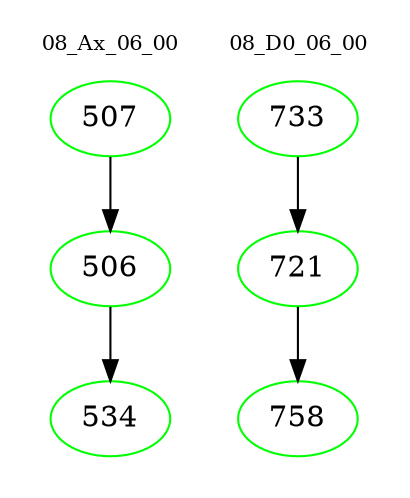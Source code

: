 digraph{
subgraph cluster_0 {
color = white
label = "08_Ax_06_00";
fontsize=10;
T0_507 [label="507", color="green"]
T0_507 -> T0_506 [color="black"]
T0_506 [label="506", color="green"]
T0_506 -> T0_534 [color="black"]
T0_534 [label="534", color="green"]
}
subgraph cluster_1 {
color = white
label = "08_D0_06_00";
fontsize=10;
T1_733 [label="733", color="green"]
T1_733 -> T1_721 [color="black"]
T1_721 [label="721", color="green"]
T1_721 -> T1_758 [color="black"]
T1_758 [label="758", color="green"]
}
}
